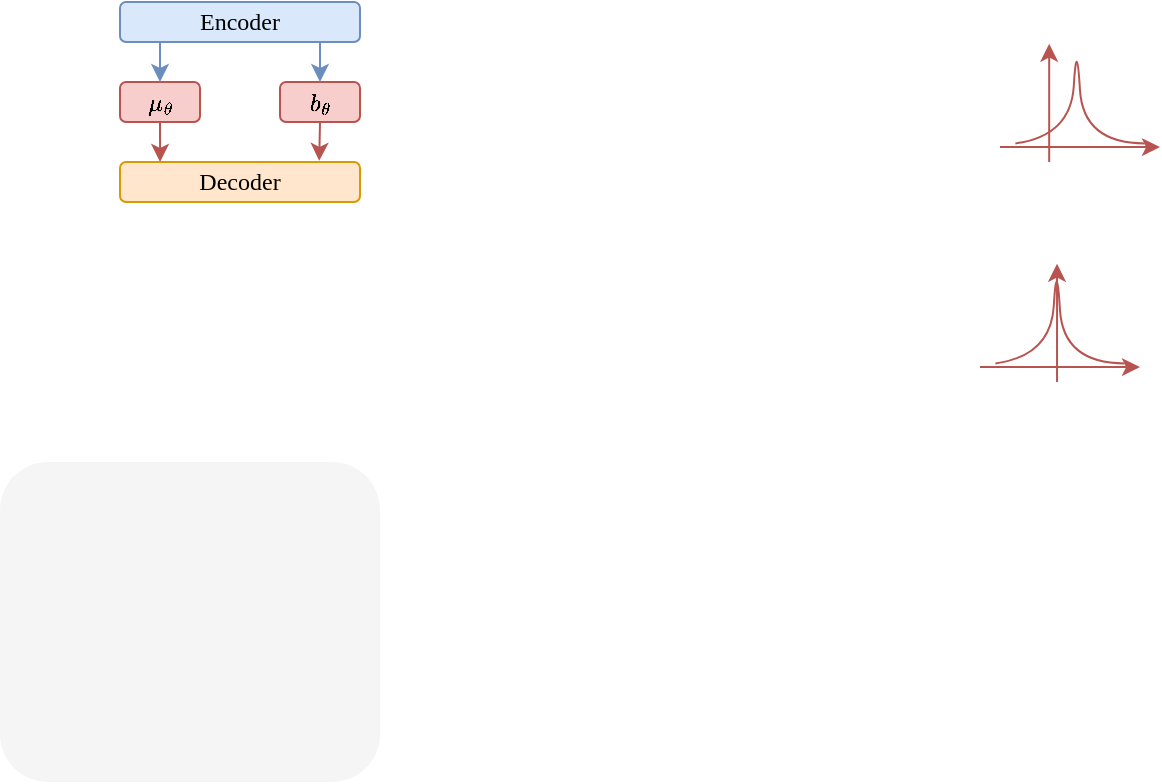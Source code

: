 <mxfile version="20.8.20" type="github">
  <diagram name="第 1 页" id="WZoYwk3wwYUyAOIoJLB3">
    <mxGraphModel dx="1050" dy="549" grid="1" gridSize="10" guides="1" tooltips="1" connect="1" arrows="1" fold="1" page="1" pageScale="1" pageWidth="827" pageHeight="1169" math="1" shadow="0">
      <root>
        <mxCell id="0" />
        <mxCell id="1" parent="0" />
        <mxCell id="mre6Zo7Zg69XgWqU70oJ-26" value="" style="rounded=1;whiteSpace=wrap;html=1;fontFamily=Times New Roman;fillColor=#f5f5f5;fontColor=#333333;strokeColor=none;" vertex="1" parent="1">
          <mxGeometry x="60" y="310" width="190" height="160" as="geometry" />
        </mxCell>
        <mxCell id="mre6Zo7Zg69XgWqU70oJ-1" value="&lt;font&gt;Encoder&lt;/font&gt;" style="rounded=1;whiteSpace=wrap;html=1;fontFamily=Times New Roman;fillColor=#dae8fc;strokeColor=#6c8ebf;" vertex="1" parent="1">
          <mxGeometry x="120" y="80" width="120" height="20" as="geometry" />
        </mxCell>
        <mxCell id="mre6Zo7Zg69XgWqU70oJ-2" value="&lt;font&gt;Decoder&lt;/font&gt;" style="rounded=1;whiteSpace=wrap;html=1;fontFamily=Times New Roman;fillColor=#ffe6cc;strokeColor=#d79b00;" vertex="1" parent="1">
          <mxGeometry x="120" y="160" width="120" height="20" as="geometry" />
        </mxCell>
        <mxCell id="mre6Zo7Zg69XgWqU70oJ-19" style="edgeStyle=orthogonalEdgeStyle;curved=1;orthogonalLoop=1;jettySize=auto;html=1;exitX=0.5;exitY=1;exitDx=0;exitDy=0;entryX=0.167;entryY=0;entryDx=0;entryDy=0;entryPerimeter=0;fontFamily=Times New Roman;fillColor=#f8cecc;strokeColor=#b85450;" edge="1" parent="1" source="mre6Zo7Zg69XgWqU70oJ-3" target="mre6Zo7Zg69XgWqU70oJ-2">
          <mxGeometry relative="1" as="geometry" />
        </mxCell>
        <mxCell id="mre6Zo7Zg69XgWqU70oJ-3" value="$$\mu_\theta$$" style="rounded=1;whiteSpace=wrap;html=1;fontFamily=Times New Roman;fillColor=#f8cecc;strokeColor=#b85450;" vertex="1" parent="1">
          <mxGeometry x="120" y="120" width="40" height="20" as="geometry" />
        </mxCell>
        <mxCell id="mre6Zo7Zg69XgWqU70oJ-18" style="edgeStyle=orthogonalEdgeStyle;curved=1;orthogonalLoop=1;jettySize=auto;html=1;exitX=0.5;exitY=1;exitDx=0;exitDy=0;entryX=0.83;entryY=-0.03;entryDx=0;entryDy=0;entryPerimeter=0;fontFamily=Times New Roman;fillColor=#f8cecc;strokeColor=#b85450;" edge="1" parent="1" source="mre6Zo7Zg69XgWqU70oJ-4" target="mre6Zo7Zg69XgWqU70oJ-2">
          <mxGeometry relative="1" as="geometry" />
        </mxCell>
        <mxCell id="mre6Zo7Zg69XgWqU70oJ-4" value="$$b_\theta$$" style="rounded=1;whiteSpace=wrap;html=1;fontFamily=Times New Roman;fillColor=#f8cecc;strokeColor=#b85450;" vertex="1" parent="1">
          <mxGeometry x="200" y="120" width="40" height="20" as="geometry" />
        </mxCell>
        <mxCell id="mre6Zo7Zg69XgWqU70oJ-10" value="" style="group" vertex="1" connectable="0" parent="1">
          <mxGeometry x="560" y="80" width="80" height="80" as="geometry" />
        </mxCell>
        <mxCell id="mre6Zo7Zg69XgWqU70oJ-7" value="" style="endArrow=none;html=1;fontFamily=Times New Roman;curved=1;fillColor=#f8cecc;strokeColor=#b85450;" edge="1" parent="mre6Zo7Zg69XgWqU70oJ-10">
          <mxGeometry width="50" height="50" relative="1" as="geometry">
            <mxPoint x="7.692" y="70.698" as="sourcePoint" />
            <mxPoint x="72.308" y="70.698" as="targetPoint" />
            <Array as="points">
              <mxPoint x="35.385" y="66.977" />
              <mxPoint x="38.4" y="16.97" />
              <mxPoint x="41.538" y="70.698" />
            </Array>
          </mxGeometry>
        </mxCell>
        <mxCell id="mre6Zo7Zg69XgWqU70oJ-8" value="" style="endArrow=classic;html=1;fontFamily=Times New Roman;curved=1;fillColor=#f8cecc;strokeColor=#b85450;" edge="1" parent="mre6Zo7Zg69XgWqU70oJ-10">
          <mxGeometry width="50" height="50" relative="1" as="geometry">
            <mxPoint x="24.615" y="80.0" as="sourcePoint" />
            <mxPoint x="24.593" y="20.87" as="targetPoint" />
          </mxGeometry>
        </mxCell>
        <mxCell id="mre6Zo7Zg69XgWqU70oJ-9" value="" style="endArrow=classic;html=1;fontFamily=Times New Roman;curved=1;fillColor=#f8cecc;strokeColor=#b85450;" edge="1" parent="mre6Zo7Zg69XgWqU70oJ-10">
          <mxGeometry width="50" height="50" relative="1" as="geometry">
            <mxPoint y="72.558" as="sourcePoint" />
            <mxPoint x="80" y="72.558" as="targetPoint" />
          </mxGeometry>
        </mxCell>
        <mxCell id="mre6Zo7Zg69XgWqU70oJ-12" value="" style="endArrow=classic;html=1;fontFamily=Times New Roman;curved=1;entryX=0.5;entryY=0;entryDx=0;entryDy=0;fillColor=#dae8fc;strokeColor=#6c8ebf;" edge="1" parent="1" target="mre6Zo7Zg69XgWqU70oJ-3">
          <mxGeometry width="50" height="50" relative="1" as="geometry">
            <mxPoint x="140" y="100" as="sourcePoint" />
            <mxPoint x="440" y="180" as="targetPoint" />
          </mxGeometry>
        </mxCell>
        <mxCell id="mre6Zo7Zg69XgWqU70oJ-16" value="" style="endArrow=classic;html=1;fontFamily=Times New Roman;curved=1;entryX=0.5;entryY=0;entryDx=0;entryDy=0;fillColor=#dae8fc;strokeColor=#6c8ebf;" edge="1" parent="1" target="mre6Zo7Zg69XgWqU70oJ-4">
          <mxGeometry width="50" height="50" relative="1" as="geometry">
            <mxPoint x="220" y="100" as="sourcePoint" />
            <mxPoint x="440" y="180" as="targetPoint" />
          </mxGeometry>
        </mxCell>
        <mxCell id="mre6Zo7Zg69XgWqU70oJ-21" value="" style="group" vertex="1" connectable="0" parent="1">
          <mxGeometry x="550" y="190" width="80" height="80" as="geometry" />
        </mxCell>
        <mxCell id="mre6Zo7Zg69XgWqU70oJ-22" value="" style="endArrow=none;html=1;fontFamily=Times New Roman;curved=1;fillColor=#f8cecc;strokeColor=#b85450;" edge="1" parent="mre6Zo7Zg69XgWqU70oJ-21">
          <mxGeometry width="50" height="50" relative="1" as="geometry">
            <mxPoint x="7.692" y="70.698" as="sourcePoint" />
            <mxPoint x="72.308" y="70.698" as="targetPoint" />
            <Array as="points">
              <mxPoint x="35.385" y="66.977" />
              <mxPoint x="38.4" y="16.97" />
              <mxPoint x="41.538" y="70.698" />
            </Array>
          </mxGeometry>
        </mxCell>
        <mxCell id="mre6Zo7Zg69XgWqU70oJ-23" value="" style="endArrow=classic;html=1;fontFamily=Times New Roman;curved=1;fillColor=#f8cecc;strokeColor=#b85450;" edge="1" parent="mre6Zo7Zg69XgWqU70oJ-21">
          <mxGeometry width="50" height="50" relative="1" as="geometry">
            <mxPoint x="38.518" y="80.0" as="sourcePoint" />
            <mxPoint x="38.519" y="20.87" as="targetPoint" />
          </mxGeometry>
        </mxCell>
        <mxCell id="mre6Zo7Zg69XgWqU70oJ-24" value="" style="endArrow=classic;html=1;fontFamily=Times New Roman;curved=1;fillColor=#f8cecc;strokeColor=#b85450;" edge="1" parent="mre6Zo7Zg69XgWqU70oJ-21">
          <mxGeometry width="50" height="50" relative="1" as="geometry">
            <mxPoint y="72.558" as="sourcePoint" />
            <mxPoint x="80" y="72.558" as="targetPoint" />
          </mxGeometry>
        </mxCell>
      </root>
    </mxGraphModel>
  </diagram>
</mxfile>
